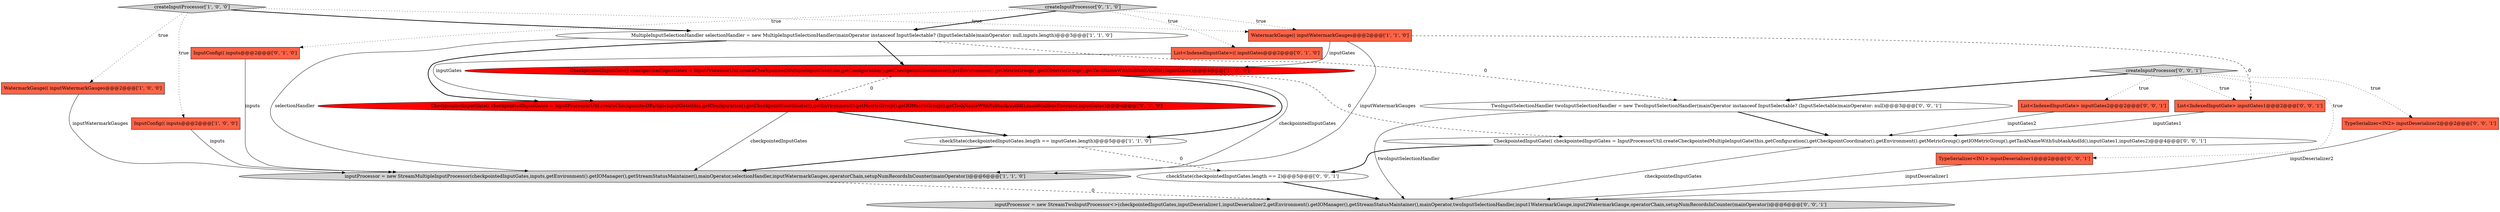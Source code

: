 digraph {
5 [style = filled, label = "MultipleInputSelectionHandler selectionHandler = new MultipleInputSelectionHandler(mainOperator instanceof InputSelectable? (InputSelectable)mainOperator: null,inputs.length)@@@3@@@['1', '1', '0']", fillcolor = white, shape = ellipse image = "AAA0AAABBB1BBB"];
8 [style = filled, label = "InputConfig(( inputs@@@2@@@['0', '1', '0']", fillcolor = tomato, shape = box image = "AAA0AAABBB2BBB"];
18 [style = filled, label = "createInputProcessor['0', '0', '1']", fillcolor = lightgray, shape = diamond image = "AAA0AAABBB3BBB"];
14 [style = filled, label = "TwoInputSelectionHandler twoInputSelectionHandler = new TwoInputSelectionHandler(mainOperator instanceof InputSelectable? (InputSelectable)mainOperator: null)@@@3@@@['0', '0', '1']", fillcolor = white, shape = ellipse image = "AAA0AAABBB3BBB"];
0 [style = filled, label = "checkState(checkpointedInputGates.length == inputGates.length)@@@5@@@['1', '1', '0']", fillcolor = white, shape = ellipse image = "AAA0AAABBB1BBB"];
1 [style = filled, label = "WatermarkGauge(( inputWatermarkGauges@@@2@@@['1', '0', '0']", fillcolor = tomato, shape = box image = "AAA0AAABBB1BBB"];
7 [style = filled, label = "CheckpointedInputGate(( checkpointedInputGates = InputProcessorUtil.createCheckpointedMultipleInputGate(this,getConfiguration(),getCheckpointCoordinator(),getEnvironment().getMetricGroup().getIOMetricGroup(),getTaskNameWithSubtaskAndId(),inputGates)@@@4@@@['1', '0', '0']", fillcolor = red, shape = ellipse image = "AAA1AAABBB1BBB"];
9 [style = filled, label = "List<IndexedInputGate>(( inputGates@@@2@@@['0', '1', '0']", fillcolor = tomato, shape = box image = "AAA0AAABBB2BBB"];
6 [style = filled, label = "createInputProcessor['1', '0', '0']", fillcolor = lightgray, shape = diamond image = "AAA0AAABBB1BBB"];
2 [style = filled, label = "inputProcessor = new StreamMultipleInputProcessor(checkpointedInputGates,inputs,getEnvironment().getIOManager(),getStreamStatusMaintainer(),mainOperator,selectionHandler,inputWatermarkGauges,operatorChain,setupNumRecordsInCounter(mainOperator))@@@6@@@['1', '1', '0']", fillcolor = lightgray, shape = ellipse image = "AAA0AAABBB1BBB"];
17 [style = filled, label = "CheckpointedInputGate(( checkpointedInputGates = InputProcessorUtil.createCheckpointedMultipleInputGate(this,getConfiguration(),getCheckpointCoordinator(),getEnvironment().getMetricGroup().getIOMetricGroup(),getTaskNameWithSubtaskAndId(),inputGates1,inputGates2)@@@4@@@['0', '0', '1']", fillcolor = white, shape = ellipse image = "AAA0AAABBB3BBB"];
19 [style = filled, label = "List<IndexedInputGate> inputGates1@@@2@@@['0', '0', '1']", fillcolor = tomato, shape = box image = "AAA0AAABBB3BBB"];
12 [style = filled, label = "TypeSerializer<IN1> inputDeserializer1@@@2@@@['0', '0', '1']", fillcolor = tomato, shape = box image = "AAA0AAABBB3BBB"];
20 [style = filled, label = "checkState(checkpointedInputGates.length == 2)@@@5@@@['0', '0', '1']", fillcolor = white, shape = ellipse image = "AAA0AAABBB3BBB"];
16 [style = filled, label = "inputProcessor = new StreamTwoInputProcessor<>(checkpointedInputGates,inputDeserializer1,inputDeserializer2,getEnvironment().getIOManager(),getStreamStatusMaintainer(),mainOperator,twoInputSelectionHandler,input1WatermarkGauge,input2WatermarkGauge,operatorChain,setupNumRecordsInCounter(mainOperator))@@@6@@@['0', '0', '1']", fillcolor = lightgray, shape = ellipse image = "AAA0AAABBB3BBB"];
15 [style = filled, label = "List<IndexedInputGate> inputGates2@@@2@@@['0', '0', '1']", fillcolor = tomato, shape = box image = "AAA0AAABBB3BBB"];
3 [style = filled, label = "InputConfig(( inputs@@@2@@@['1', '0', '0']", fillcolor = tomato, shape = box image = "AAA0AAABBB1BBB"];
4 [style = filled, label = "WatermarkGauge(( inputWatermarkGauges@@@2@@@['1', '1', '0']", fillcolor = tomato, shape = box image = "AAA0AAABBB1BBB"];
10 [style = filled, label = "createInputProcessor['0', '1', '0']", fillcolor = lightgray, shape = diamond image = "AAA0AAABBB2BBB"];
11 [style = filled, label = "CheckpointedInputGate(( checkpointedInputGates = InputProcessorUtil.createCheckpointedMultipleInputGate(this,getConfiguration(),getCheckpointCoordinator(),getEnvironment().getMetricGroup().getIOMetricGroup(),getTaskNameWithSubtaskAndId(),mainMailboxExecutor,inputGates)@@@4@@@['0', '1', '0']", fillcolor = red, shape = ellipse image = "AAA1AAABBB2BBB"];
13 [style = filled, label = "TypeSerializer<IN2> inputDeserializer2@@@2@@@['0', '0', '1']", fillcolor = tomato, shape = box image = "AAA0AAABBB3BBB"];
10->8 [style = dotted, label="true"];
9->11 [style = solid, label="inputGates"];
3->2 [style = solid, label="inputs"];
8->2 [style = solid, label="inputs"];
5->14 [style = dashed, label="0"];
1->2 [style = solid, label="inputWatermarkGauges"];
7->17 [style = dashed, label="0"];
11->2 [style = solid, label="checkpointedInputGates"];
0->2 [style = bold, label=""];
13->16 [style = solid, label="inputDeserializer2"];
6->1 [style = dotted, label="true"];
18->19 [style = dotted, label="true"];
18->15 [style = dotted, label="true"];
7->11 [style = dashed, label="0"];
18->13 [style = dotted, label="true"];
14->17 [style = bold, label=""];
4->2 [style = solid, label="inputWatermarkGauges"];
7->0 [style = bold, label=""];
7->2 [style = solid, label="checkpointedInputGates"];
10->9 [style = dotted, label="true"];
0->20 [style = dashed, label="0"];
12->16 [style = solid, label="inputDeserializer1"];
6->5 [style = bold, label=""];
4->7 [style = solid, label="inputGates"];
11->0 [style = bold, label=""];
14->16 [style = solid, label="twoInputSelectionHandler"];
18->12 [style = dotted, label="true"];
10->5 [style = bold, label=""];
20->16 [style = bold, label=""];
6->4 [style = dotted, label="true"];
2->16 [style = dashed, label="0"];
19->17 [style = solid, label="inputGates1"];
5->7 [style = bold, label=""];
4->19 [style = dashed, label="0"];
5->11 [style = bold, label=""];
10->4 [style = dotted, label="true"];
6->3 [style = dotted, label="true"];
15->17 [style = solid, label="inputGates2"];
17->16 [style = solid, label="checkpointedInputGates"];
18->14 [style = bold, label=""];
5->2 [style = solid, label="selectionHandler"];
17->20 [style = bold, label=""];
}
